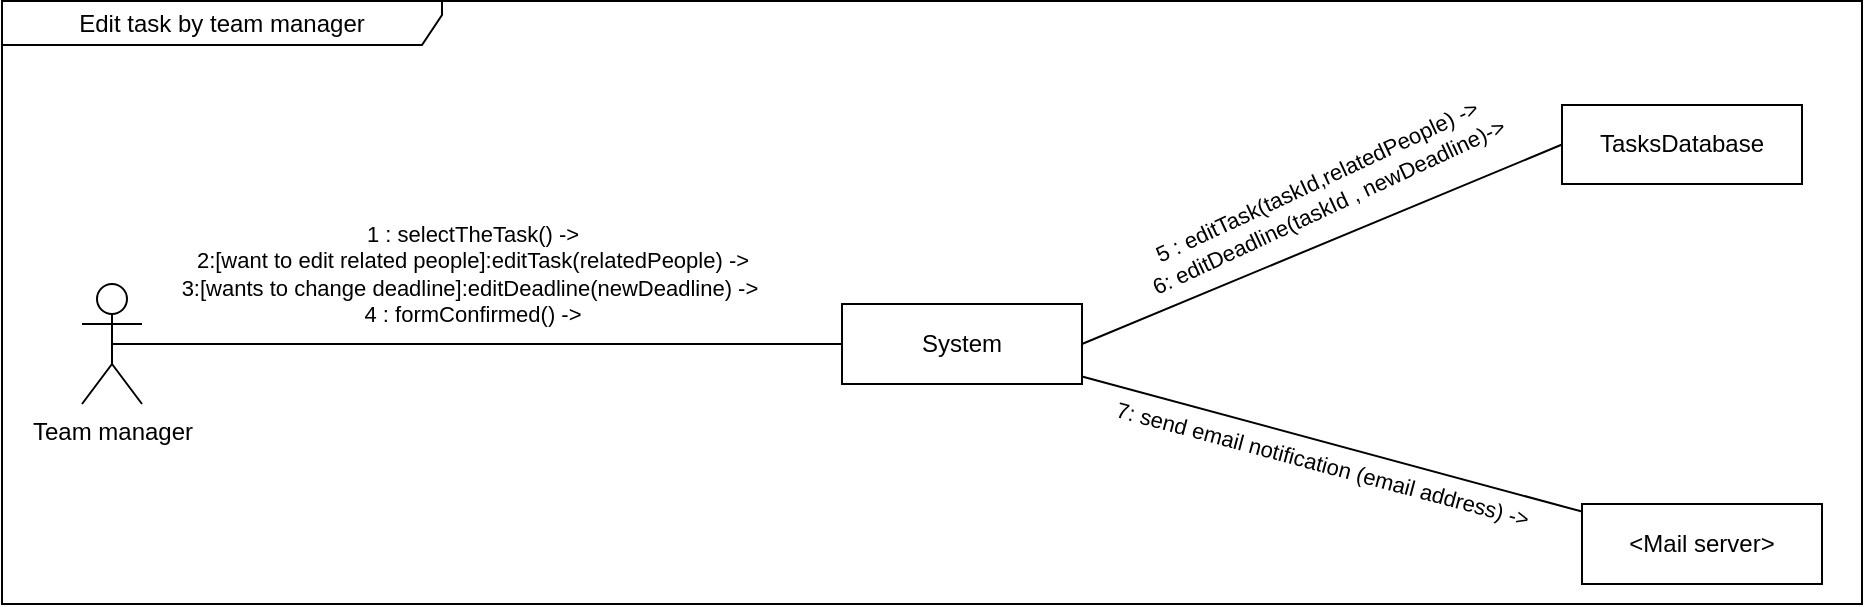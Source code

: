 <mxfile version="14.7.10" type="device"><diagram id="hOtEsPXKkS3rZfFhoWV-" name="Page-1"><mxGraphModel dx="808" dy="439" grid="1" gridSize="10" guides="1" tooltips="1" connect="1" arrows="1" fold="1" page="1" pageScale="1" pageWidth="10000" pageHeight="10000" math="0" shadow="0"><root><mxCell id="0"/><mxCell id="1" parent="0"/><mxCell id="SSkQyalxzoZR_PK448cH-1" value="Edit task by team manager" style="shape=umlFrame;whiteSpace=wrap;html=1;width=220;height=22;" parent="1" vertex="1"><mxGeometry x="1190" y="18.5" width="930" height="301.5" as="geometry"/></mxCell><mxCell id="KZtcViGotl930r-VdgCY-2" value="1 : selectTheTask() -&amp;gt;&lt;br&gt;2:[want to edit related people]:editTask(relatedPeople) -&amp;gt;&lt;br&gt;3:[wants to change deadline]:editDeadline(newDeadline) -&amp;gt;&amp;nbsp;&lt;br&gt;4 : formConfirmed() -&amp;gt;" style="text;html=1;align=center;verticalAlign=middle;resizable=0;points=[];autosize=1;strokeColor=none;fontSize=11;" parent="1" vertex="1"><mxGeometry x="1270" y="130" width="310" height="50" as="geometry"/></mxCell><mxCell id="HaeVYwr0Wa_M6KvWXp_N-1" value="" style="endArrow=none;html=1;fontSize=11;exitX=1;exitY=0.5;exitDx=0;exitDy=0;entryX=0;entryY=0.5;entryDx=0;entryDy=0;endFill=0;" parent="1" source="IIVcTttXT5mTQ3HNR8tQ-3" target="IIVcTttXT5mTQ3HNR8tQ-4" edge="1"><mxGeometry width="50" height="50" relative="1" as="geometry"><mxPoint x="1538.96" y="150.005" as="sourcePoint"/><mxPoint x="1722.5" y="150.23" as="targetPoint"/></mxGeometry></mxCell><mxCell id="PXPdhfBdHFCOebpzcZHz-11" style="edgeStyle=none;rounded=0;orthogonalLoop=1;jettySize=auto;html=1;endArrow=none;endFill=0;" parent="1" source="IIVcTttXT5mTQ3HNR8tQ-3" target="IIVcTttXT5mTQ3HNR8tQ-5" edge="1"><mxGeometry relative="1" as="geometry"/></mxCell><mxCell id="IIVcTttXT5mTQ3HNR8tQ-3" value="&lt;span&gt;System&lt;/span&gt;" style="rounded=0;whiteSpace=wrap;html=1;" parent="1" vertex="1"><mxGeometry x="1610" y="170" width="120" height="40" as="geometry"/></mxCell><mxCell id="IIVcTttXT5mTQ3HNR8tQ-4" value="&lt;span&gt;TasksDatabase&lt;/span&gt;" style="rounded=0;whiteSpace=wrap;html=1;" parent="1" vertex="1"><mxGeometry x="1970" y="70.5" width="120" height="39.5" as="geometry"/></mxCell><mxCell id="IIVcTttXT5mTQ3HNR8tQ-5" value="&lt;span&gt;&amp;lt;Mail server&amp;gt;&lt;/span&gt;" style="rounded=0;whiteSpace=wrap;html=1;" parent="1" vertex="1"><mxGeometry x="1980" y="270" width="120" height="40" as="geometry"/></mxCell><mxCell id="PXPdhfBdHFCOebpzcZHz-9" style="edgeStyle=none;rounded=0;orthogonalLoop=1;jettySize=auto;html=1;exitX=0.5;exitY=0.5;exitDx=0;exitDy=0;exitPerimeter=0;endArrow=none;endFill=0;" parent="1" source="x3ytLJZo3zzrNXlQQyhV-1" target="IIVcTttXT5mTQ3HNR8tQ-3" edge="1"><mxGeometry relative="1" as="geometry"/></mxCell><mxCell id="x3ytLJZo3zzrNXlQQyhV-1" value="Team manager" style="shape=umlActor;verticalLabelPosition=bottom;verticalAlign=top;html=1;outlineConnect=0;fontSize=12;" parent="1" vertex="1"><mxGeometry x="1230" y="160" width="30" height="60" as="geometry"/></mxCell><mxCell id="PXPdhfBdHFCOebpzcZHz-7" value="5 : editTask(taskId,relatedPeople) -&amp;gt;&lt;br&gt;6: editDeadline(taskId , newDeadline)-&amp;gt;" style="text;html=1;align=center;verticalAlign=middle;resizable=0;points=[];autosize=1;strokeColor=none;fontSize=11;rotation=-25;" parent="1" vertex="1"><mxGeometry x="1745" y="100" width="210" height="30" as="geometry"/></mxCell><mxCell id="PXPdhfBdHFCOebpzcZHz-8" value="7: send email notification (email address) -&amp;gt;" style="text;html=1;align=center;verticalAlign=middle;resizable=0;points=[];autosize=1;strokeColor=none;fontSize=11;rotation=15;" parent="1" vertex="1"><mxGeometry x="1735" y="240" width="230" height="20" as="geometry"/></mxCell></root></mxGraphModel></diagram></mxfile>